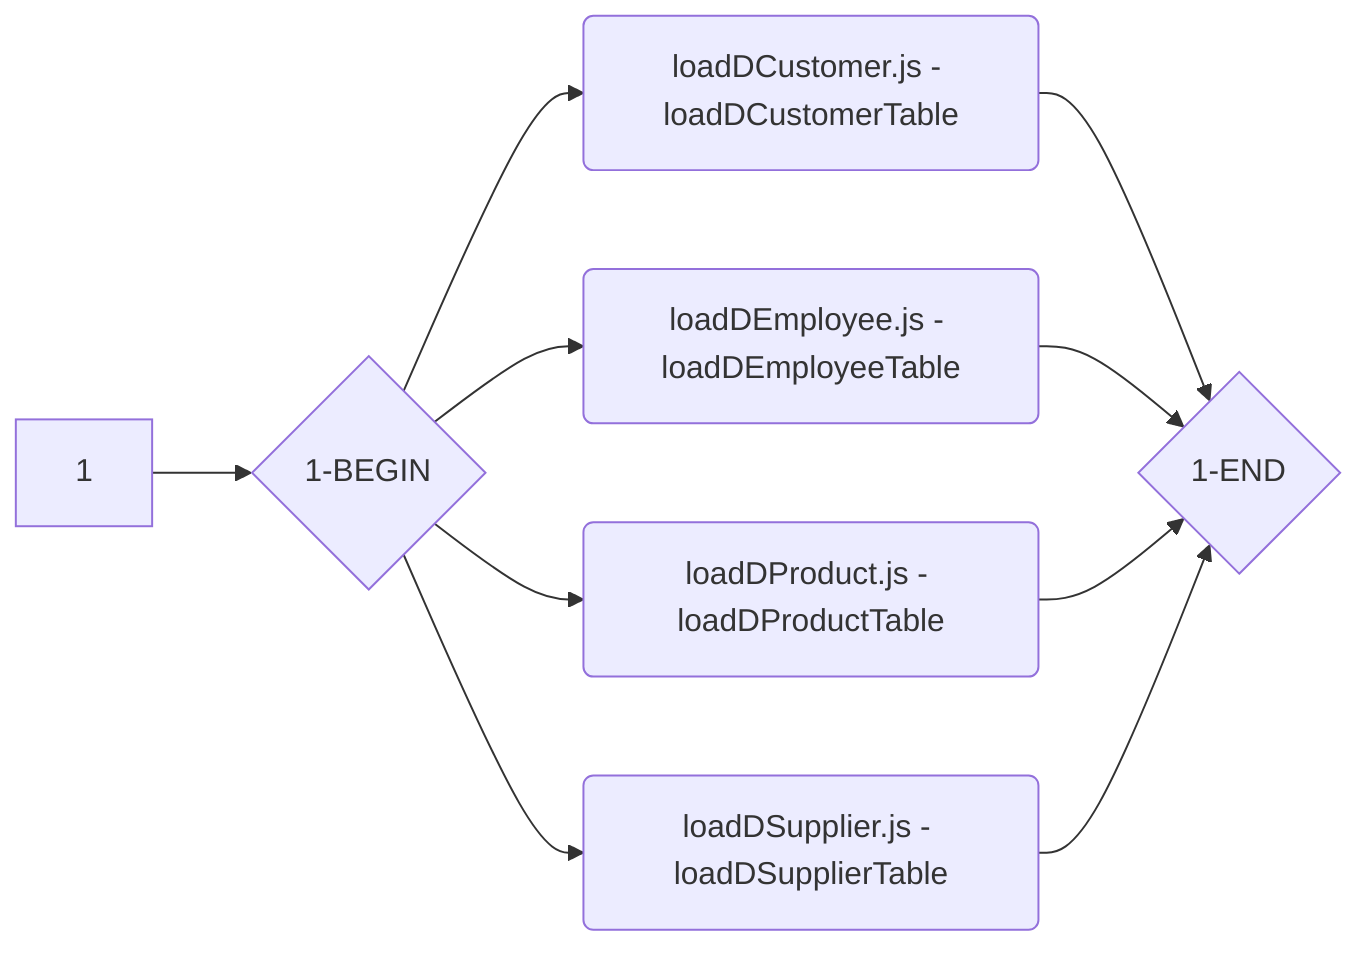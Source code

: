 graph LR
   1-->1BEGIN{1-BEGIN}
   1BEGIN{1-BEGIN}-->loadDCustomer.js(loadDCustomer.js - loadDCustomerTable)
   1BEGIN{1-BEGIN}-->loadDEmployee.js(loadDEmployee.js - loadDEmployeeTable)
   1BEGIN{1-BEGIN}-->loadDProduct.js(loadDProduct.js - loadDProductTable)
   1BEGIN{1-BEGIN}-->loadDSupplier.js(loadDSupplier.js - loadDSupplierTable)
   loadDCustomer.js(loadDCustomer.js - loadDCustomerTable)-->1END{1-END}
   loadDEmployee.js(loadDEmployee.js - loadDEmployeeTable)-->1END{1-END}
   loadDProduct.js(loadDProduct.js - loadDProductTable)-->1END{1-END}
   loadDSupplier.js(loadDSupplier.js - loadDSupplierTable)-->1END{1-END}